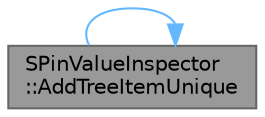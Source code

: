 digraph "SPinValueInspector::AddTreeItemUnique"
{
 // INTERACTIVE_SVG=YES
 // LATEX_PDF_SIZE
  bgcolor="transparent";
  edge [fontname=Helvetica,fontsize=10,labelfontname=Helvetica,labelfontsize=10];
  node [fontname=Helvetica,fontsize=10,shape=box,height=0.2,width=0.4];
  rankdir="LR";
  Node1 [id="Node000001",label="SPinValueInspector\l::AddTreeItemUnique",height=0.2,width=0.4,color="gray40", fillcolor="grey60", style="filled", fontcolor="black",tooltip="Adds a unique tree item to the TreeView."];
  Node1 -> Node1 [id="edge1_Node000001_Node000001",color="steelblue1",style="solid",tooltip=" "];
}
